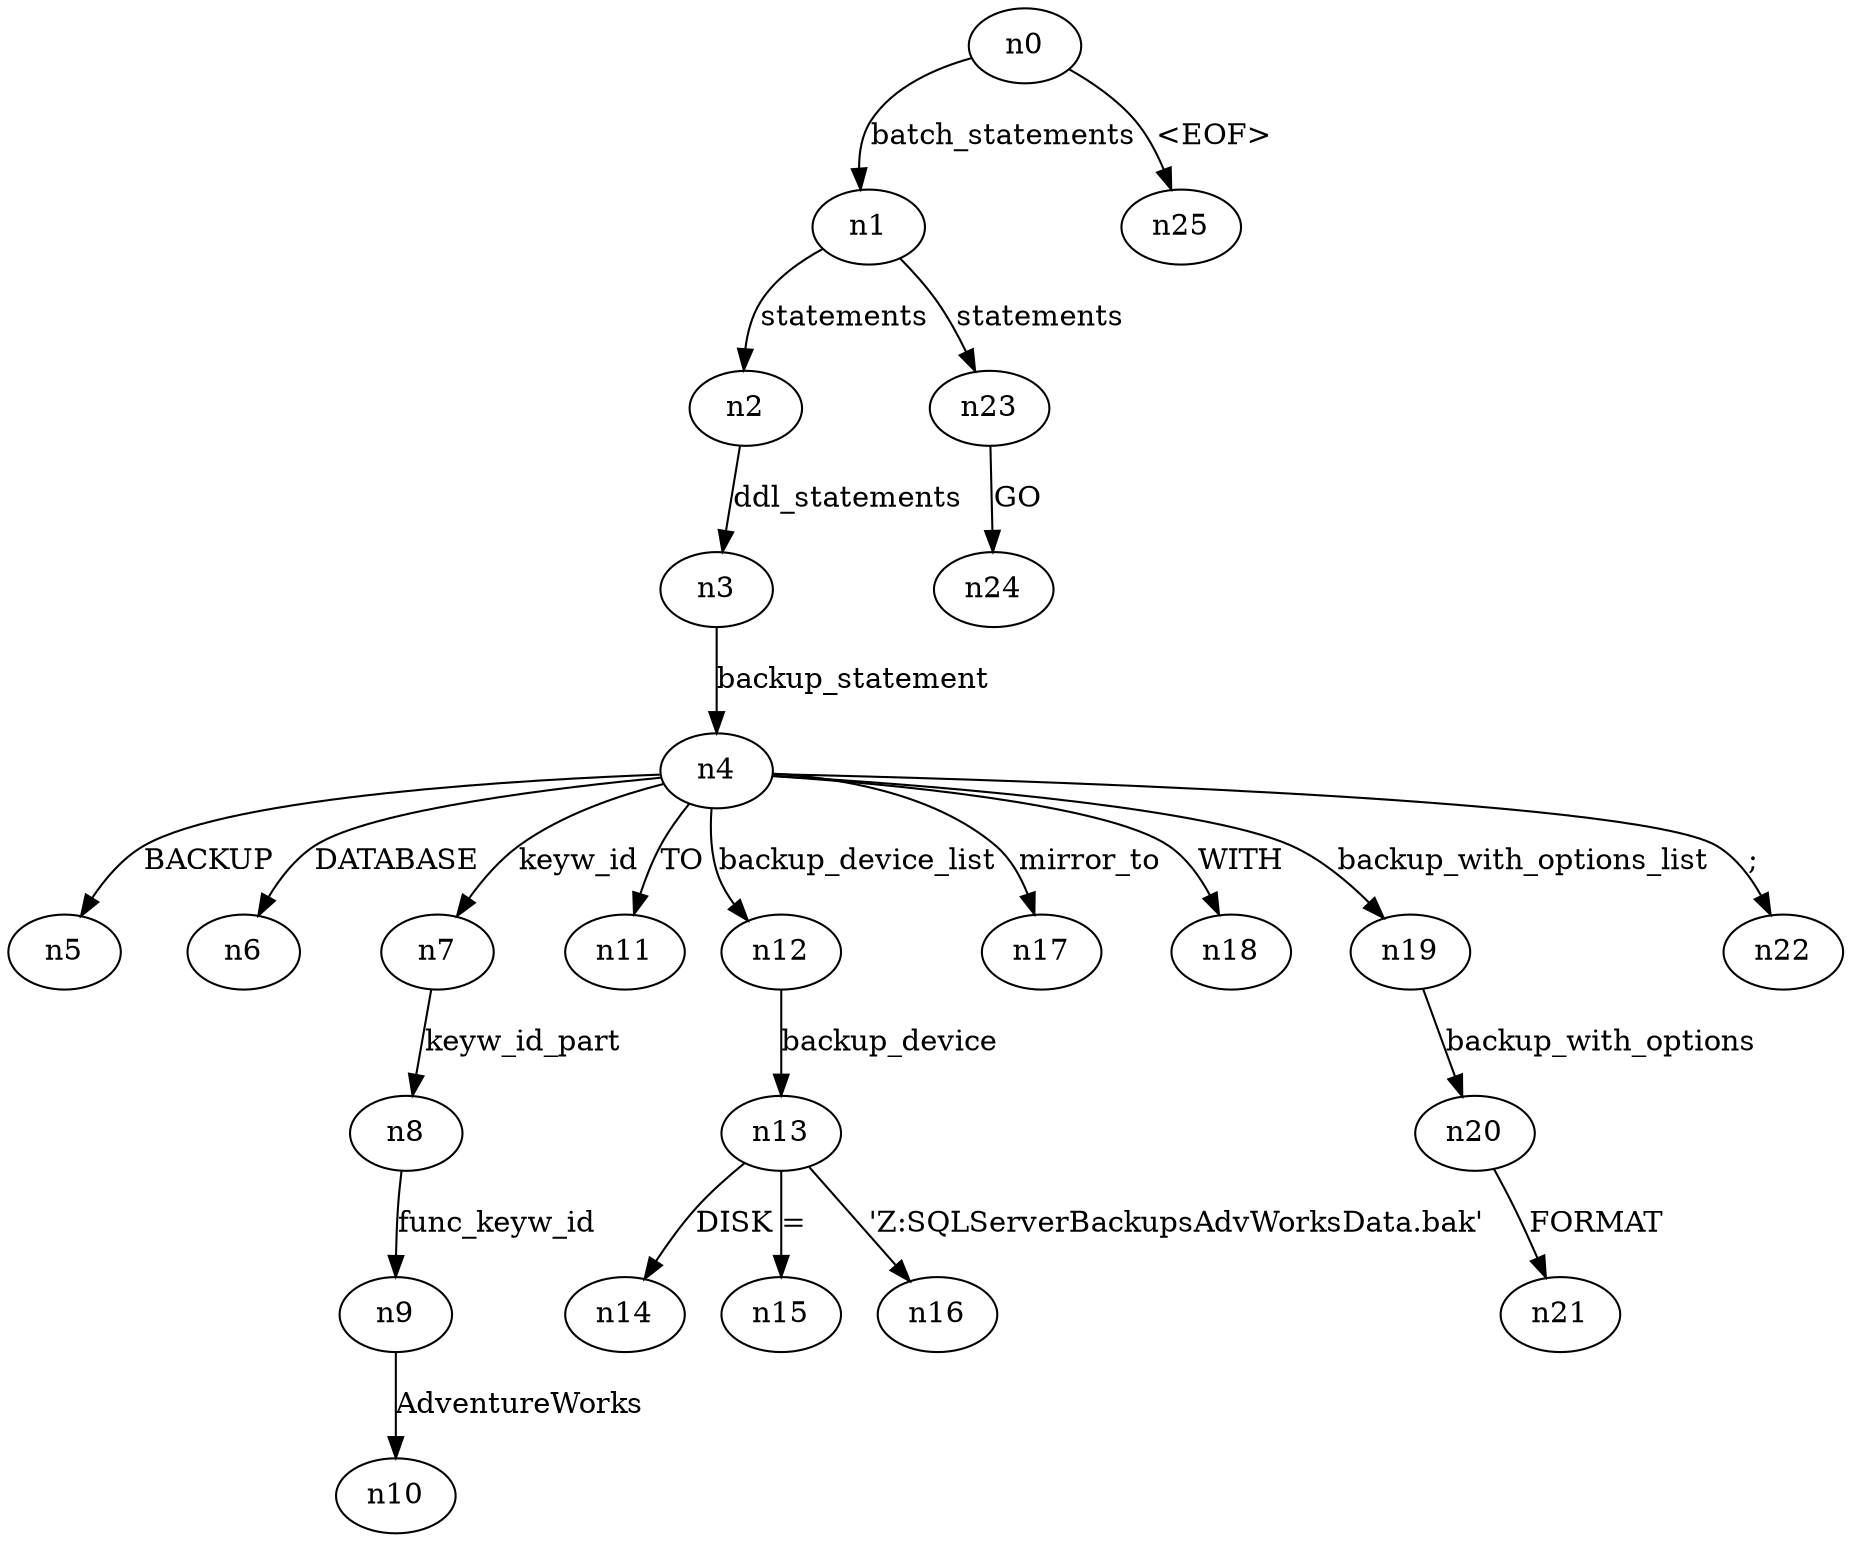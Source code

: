digraph ParseTree {
  n0 -> n1 [label="batch_statements"];
  n1 -> n2 [label="statements"];
  n2 -> n3 [label="ddl_statements"];
  n3 -> n4 [label="backup_statement"];
  n4 -> n5 [label="BACKUP"];
  n4 -> n6 [label="DATABASE"];
  n4 -> n7 [label="keyw_id"];
  n7 -> n8 [label="keyw_id_part"];
  n8 -> n9 [label="func_keyw_id"];
  n9 -> n10 [label="AdventureWorks"];
  n4 -> n11 [label="TO"];
  n4 -> n12 [label="backup_device_list"];
  n12 -> n13 [label="backup_device"];
  n13 -> n14 [label="DISK"];
  n13 -> n15 [label="="];
  n13 -> n16 [label="'Z:\SQLServerBackups\AdvWorksData.bak'"];
  n4 -> n17 [label="mirror_to"];
  n4 -> n18 [label="WITH"];
  n4 -> n19 [label="backup_with_options_list"];
  n19 -> n20 [label="backup_with_options"];
  n20 -> n21 [label="FORMAT"];
  n4 -> n22 [label=";"];
  n1 -> n23 [label="statements"];
  n23 -> n24 [label="GO"];
  n0 -> n25 [label="<EOF>"];
}